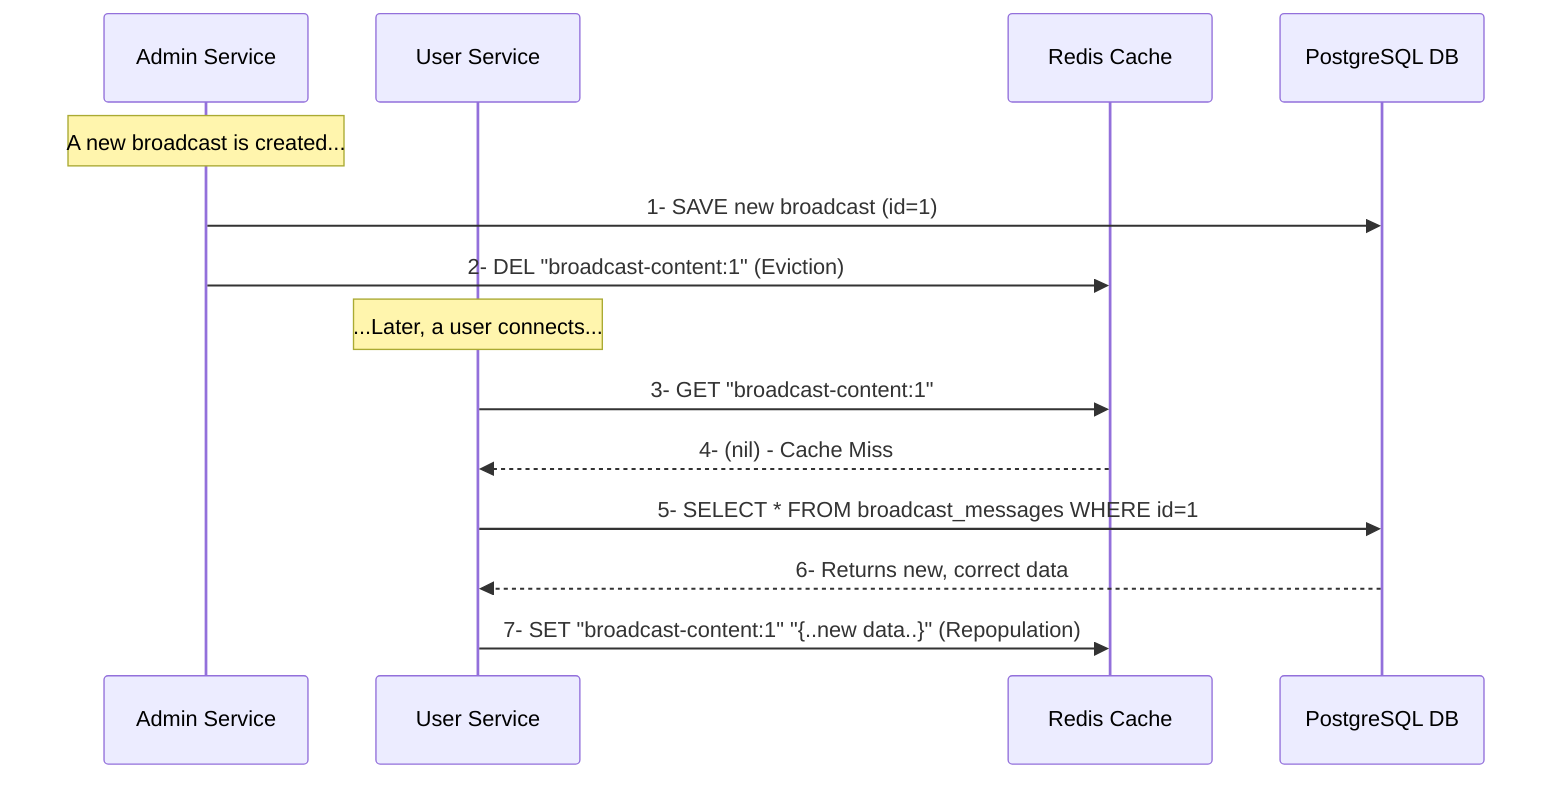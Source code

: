 sequenceDiagram
    participant AdminSvc as Admin Service
    participant UserSvc as User Service
    participant Redis as Redis Cache
    participant DB as PostgreSQL DB

    Note over AdminSvc: A new broadcast is created...
    AdminSvc->>DB: 1- SAVE new broadcast (id=1)
    AdminSvc->>Redis: 2- DEL "broadcast-content:1" (Eviction)

    Note over UserSvc: ...Later, a user connects...
    UserSvc->>Redis: 3- GET "broadcast-content:1"
    Redis-->>UserSvc: 4- (nil) - Cache Miss

    UserSvc->>DB: 5- SELECT * FROM broadcast_messages WHERE id=1
    DB-->>UserSvc: 6- Returns new, correct data

    UserSvc->>Redis: 7- SET "broadcast-content:1" "{..new data..}" (Repopulation)